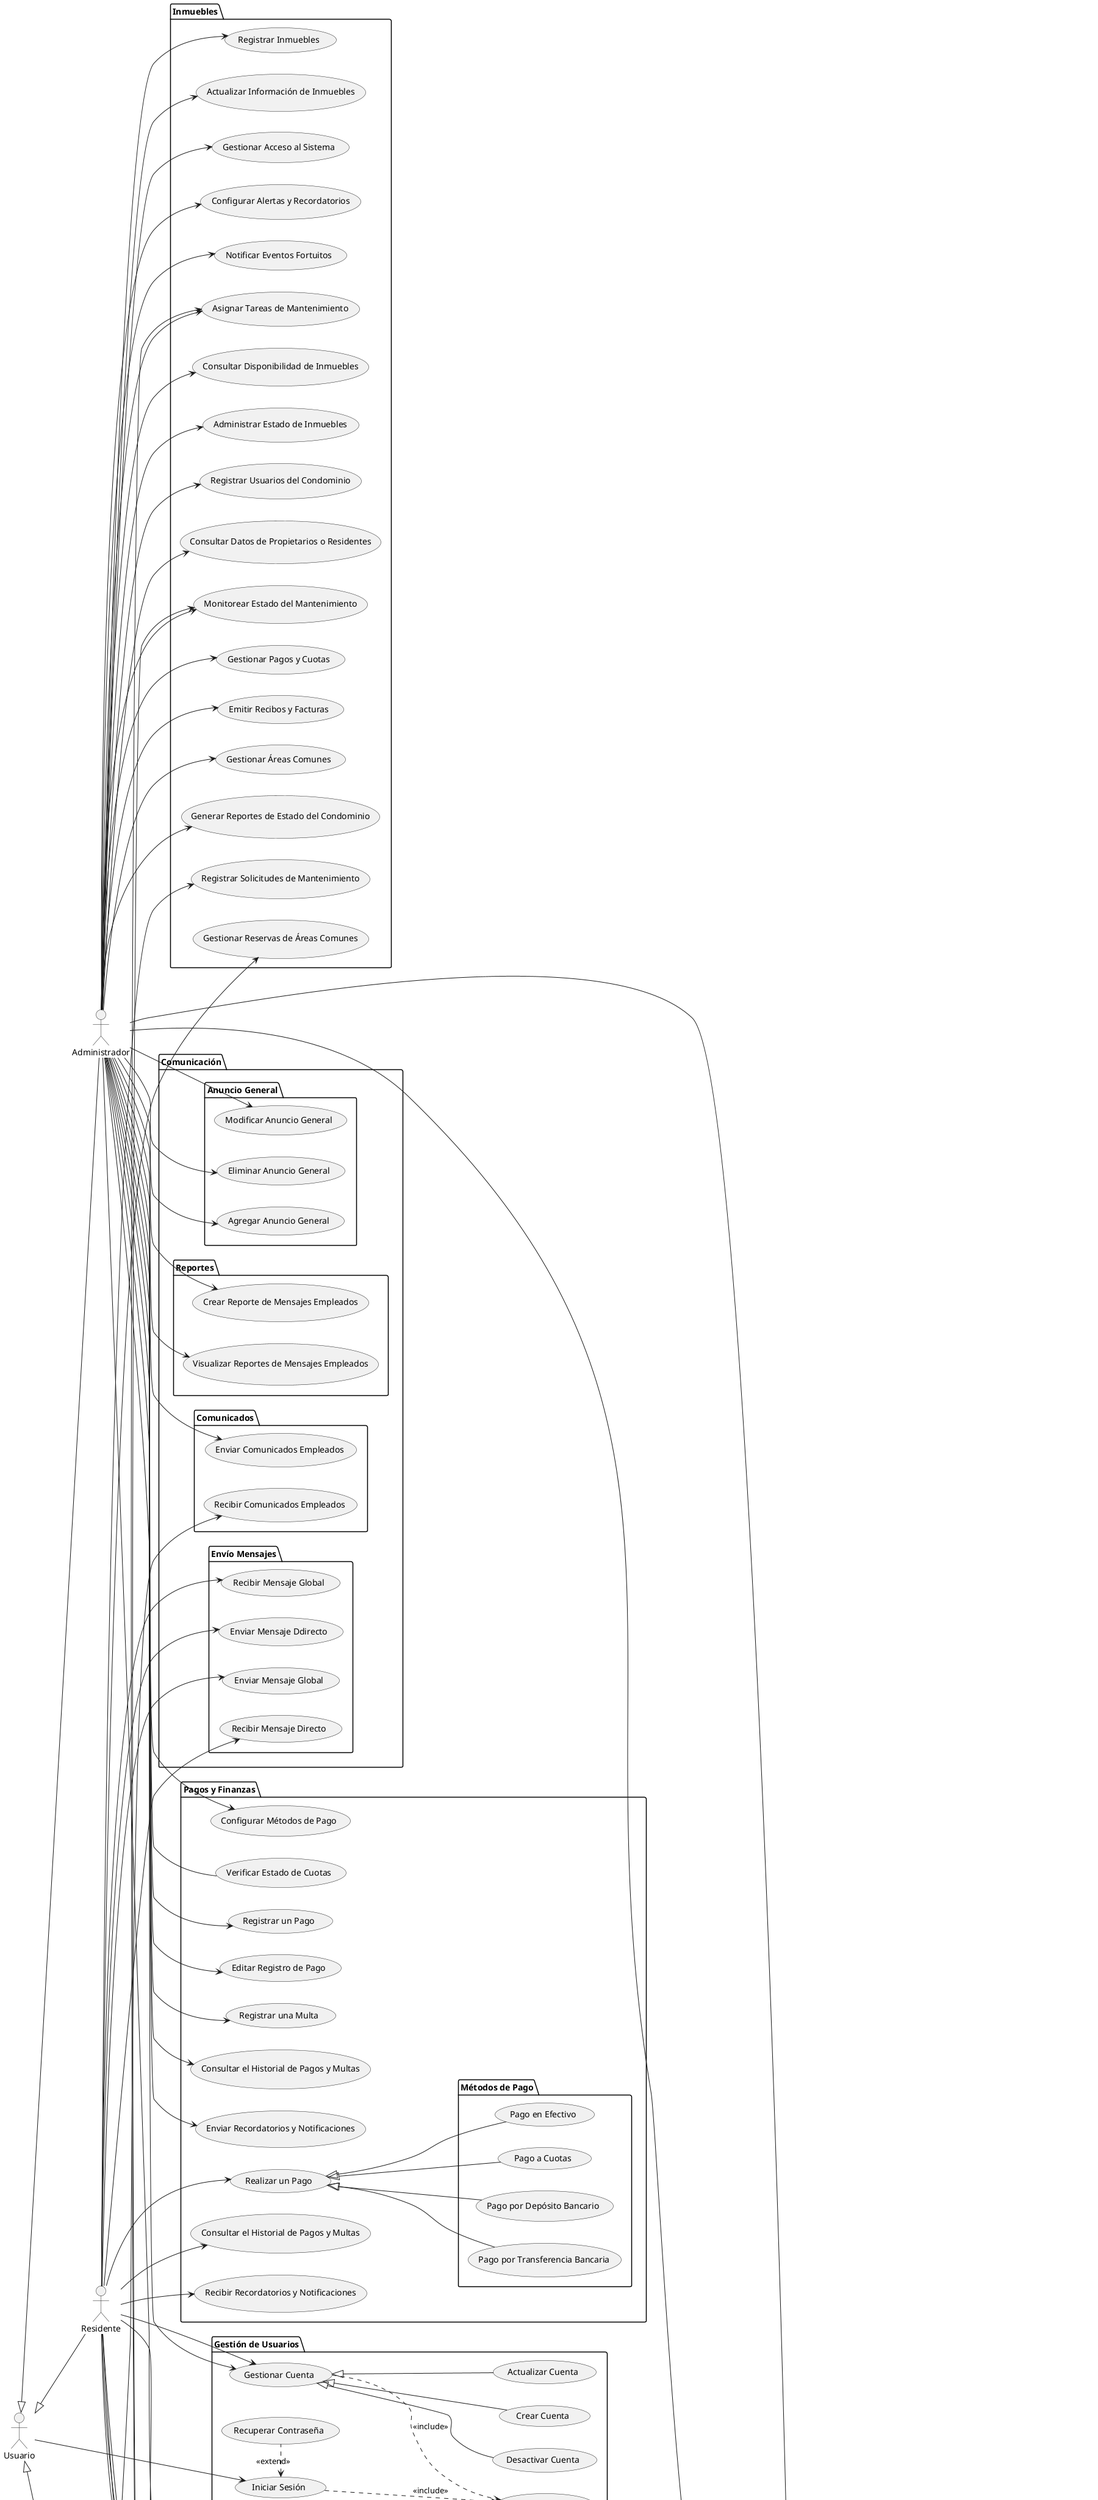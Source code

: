 @startuml
left to right direction

' Actores principales
actor "Administrador" as Admin
actor "Limpieza" as Limpieza
actor "Residente" as Residente
actor "Mantenimiento" as Mantenimiento
actor "Empleado" as Empleado
actor "Usuario"
actor "Guardia" as Guardia

' Jerarquía de usuarios
Usuario <|-- Empleado
Usuario <|-- Admin
Usuario <|-- Residente
Empleado <|-- Limpieza
Empleado <|-- Mantenimiento
Empleado <|-- Guardia

' Gestión de pagos y multas
package "Pagos y Finanzas"{



usecase "Realizar un Pago" as UC1
package "Métodos de Pago" {
usecase "Pago en Efectivo" as UC1_1
usecase "Pago por Transferencia Bancaria" as UC1_2
usecase "Pago por Depósito Bancario" as UC1_3
usecase "Pago a Cuotas" as UC1_4
}
usecase "Consultar el Historial de Pagos y Multas" as UC2
usecase "Recibir Recordatorios y Notificaciones" as UC3
usecase "Verificar Estado de Cuotas" as VerEstadoCuota


usecase "Registrar un Pago" as UC4
usecase "Editar Registro de Pago" as UC4_5
usecase "Registrar una Multa" as UC5
usecase "Consultar el Historial de Pagos y Multas" as UC6
usecase "Enviar Recordatorios y Notificaciones" as UC7
usecase "Configurar Métodos de Pago" as UC8
}


Residente --> UC1
UC1 <|-- UC1_1
UC1 <|-- UC1_2
UC1 <|-- UC1_3
UC1 <|-- UC1_4


Residente --> UC2
Residente --> UC3

Admin --> UC4
Admin--> UC4_5
Admin --> UC5

Admin --> UC6
Admin --> UC7
Admin --> UC8

Admin -right- VerEstadoCuota

' Gestión de usuarios y administradores
package "Gestión de Usuarios" {
    usecase "Iniciar Sesión" as IniciarSesion
    usecase "Verificación 2FA" as Verificacion2FA
    usecase "Recuperar Contraseña" as RecuperarContraseña
    usecase "Gestionar Cuenta" as GestionarCuenta
    usecase "Crear Cuenta" as CrearCuenta
    usecase "Actualizar Cuenta" as ActualizarCuenta
    usecase "Desactivar Cuenta" as DesactivarCuenta
}

Admin --> GestionarCuenta
Usuario --> IniciarSesion
Residente --> GestionarCuenta

GestionarCuenta <|-- CrearCuenta
GestionarCuenta <|-- ActualizarCuenta
GestionarCuenta <|-- DesactivarCuenta
GestionarCuenta ..> Verificacion2FA : <<include>>
IniciarSesion ..> Verificacion2FA : <<include>>
IniciarSesion <. RecuperarContraseña : <<extend>>

' Check-in
package "Check-in" {
    usecase "Registrar Entrada" as RegistrarEntrada
    usecase "Recopilar Detalles del Visitante" as RecopilarDetalles
    usecase "Notificar Llegada Programada" as NotificarLlegada
    usecase "Mantener Registro Histórico" as MantenerRegistro
    usecase "Enviar Alerta Rápida" as EnviarAlerta
    usecase "Coordinar Parqueadero de Visita" as CoordinarParqueadero
    usecase "Autorizar Entrada" as AutorizarEntrada
}

RegistrarEntrada <.. RecopilarDetalles : <<extend>>
RegistrarEntrada <.. NotificarLlegada : <<extend>>
RegistrarEntrada <.. MantenerRegistro : <<extend>>
RegistrarEntrada ..> AutorizarEntrada : <<include>>

CoordinarParqueadero ..> AutorizarEntrada : <<include>>

Guardia --> RegistrarEntrada
Guardia --> EnviarAlerta
Guardia --> CoordinarParqueadero

Residente --> CoordinarParqueadero

' Reservas de Espacios Comunes
package "Reserva de Espacios Comunes" {
    usecase "Visualizar Disponibilidad" as VisualizarDisp
    usecase "Reservar Áreas Comunes" as ReservarAC
    usecase "Cancelar Reserva" as CancelReserva
    usecase "Enviar Deuda" as EnviarDeuda
    usecase "Enviar Aceptación" as EnviarAceptacion
    usecase "Enviar Solicitud" as EnviarSolicitud
    usecase "Revisar Solicitud" as RevisarSolicitud

    ReservarAC ..> EnviarSolicitud: <<include>>
    Admin --> EnviarDeuda
    Admin --> EnviarAceptacion
    Admin --> RevisarSolicitud

    ReservarAC <.. EnviarDeuda: <<extend>>
    ReservarAC <.. EnviarAceptacion:  <<extend>>
}

Residente --> ReservarAC
Residente --> VisualizarDisp
Residente --> VisualizarDisp
VisualizarDisp <.. ReservarAC: <<extend>>
Residente --> CancelReserva
ReservarAC <.. CoordinarParqueadero : <<include>>

' Comunicación
package Comunicación{
package "Envío Mensajes"{

usecase "Enviar Mensaje Ddirecto" as mensajeDirecto
usecase "Enviar Mensaje Global" as mensajeGlobal
usecase "Recibir Mensaje Directo" as recibirmsjDirecto
usecase "Recibir Mensaje Global" as recibirmsjGlobal
}

package Comunicados{
usecase "Enviar Comunicados Empleados" as comunicadoTrabajadores
usecase "Recibir Comunicados Empleados" as recibirComunicadoTrabajadores
}

package "Anuncio General"{
usecase "Modificar Anuncio General" as modAnuncioGeneral
usecase "Eliminar Anuncio General" as delAnuncioGeneral
usecase "Agregar Anuncio General" as addAnuncioGeneral
}

package Reportes{
usecase "Crear Reporte de Mensajes Empleados" as creaReporte
usecase "Visualizar Reportes de Mensajes Empleados" as visualizarReporte
}
}

Admin --> comunicadoTrabajadores
Empleado --> recibirComunicadoTrabajadores
Residente --> mensajeGlobal
Residente --> mensajeDirecto
Residente --> recibirmsjGlobal
Residente --> recibirmsjDirecto

Admin --> modAnuncioGeneral
Admin --> delAnuncioGeneral
Admin --> addAnuncioGeneral
Admin --> visualizarReporte
Admin --> creaReporte



package Inmuebles{
usecase "Registrar Inmuebles" as RegisterProperty
usecase "Actualizar Información de Inmuebles" as UpdateProperty
usecase "Consultar Disponibilidad de Inmuebles" as CheckAvailability
usecase "Administrar Estado de Inmuebles" as ManageStatus
usecase "Gestionar Áreas Comunes" as ManageCommonAreas
usecase "Gestionar Reservas de Áreas Comunes" as ManageReservations
usecase "Registrar Usuarios del Condominio" as RegisterUsers
usecase "Consultar Datos de Propietarios o Residentes" as ViewUsers
usecase "Gestionar Acceso al Sistema" as ManageAccess
usecase "Registrar Solicitudes de Mantenimiento" as MaintenanceRequest
usecase "Asignar Tareas de Mantenimiento" as AssignTasks
usecase "Monitorear Estado del Mantenimiento" as MonitorMaintenance
usecase "Configurar Alertas y Recordatorios" as ConfigureAlerts
usecase "Notificar Eventos Fortuitos" as NotifyEvents
usecase "Generar Reportes de Estado del Condominio" as GenerateReports
usecase "Gestionar Pagos y Cuotas" as ManagePayments
usecase "Emitir Recibos y Facturas" as GenerateReceipts

Admin -r-> RegisterProperty
Admin -r-> UpdateProperty
Admin -d-> CheckAvailability
Admin -d-> ManageStatus
Admin -l-> ManageCommonAreas
Admin -d-> RegisterUsers
Admin -d-> ViewUsers
Admin -r-> ManageAccess
Admin -d-> AssignTasks
Admin -d-> MonitorMaintenance
Admin -r-> ConfigureAlerts
Admin -r-> NotifyEvents
Admin -l-> GenerateReports
Admin -d-> ManagePayments
Admin -d-> GenerateReceipts

Residente -l-> MaintenanceRequest
Residente -r-> ManageReservations

Mantenimiento -u-> AssignTasks
Mantenimiento -d-> MonitorMaintenance

}

@enduml